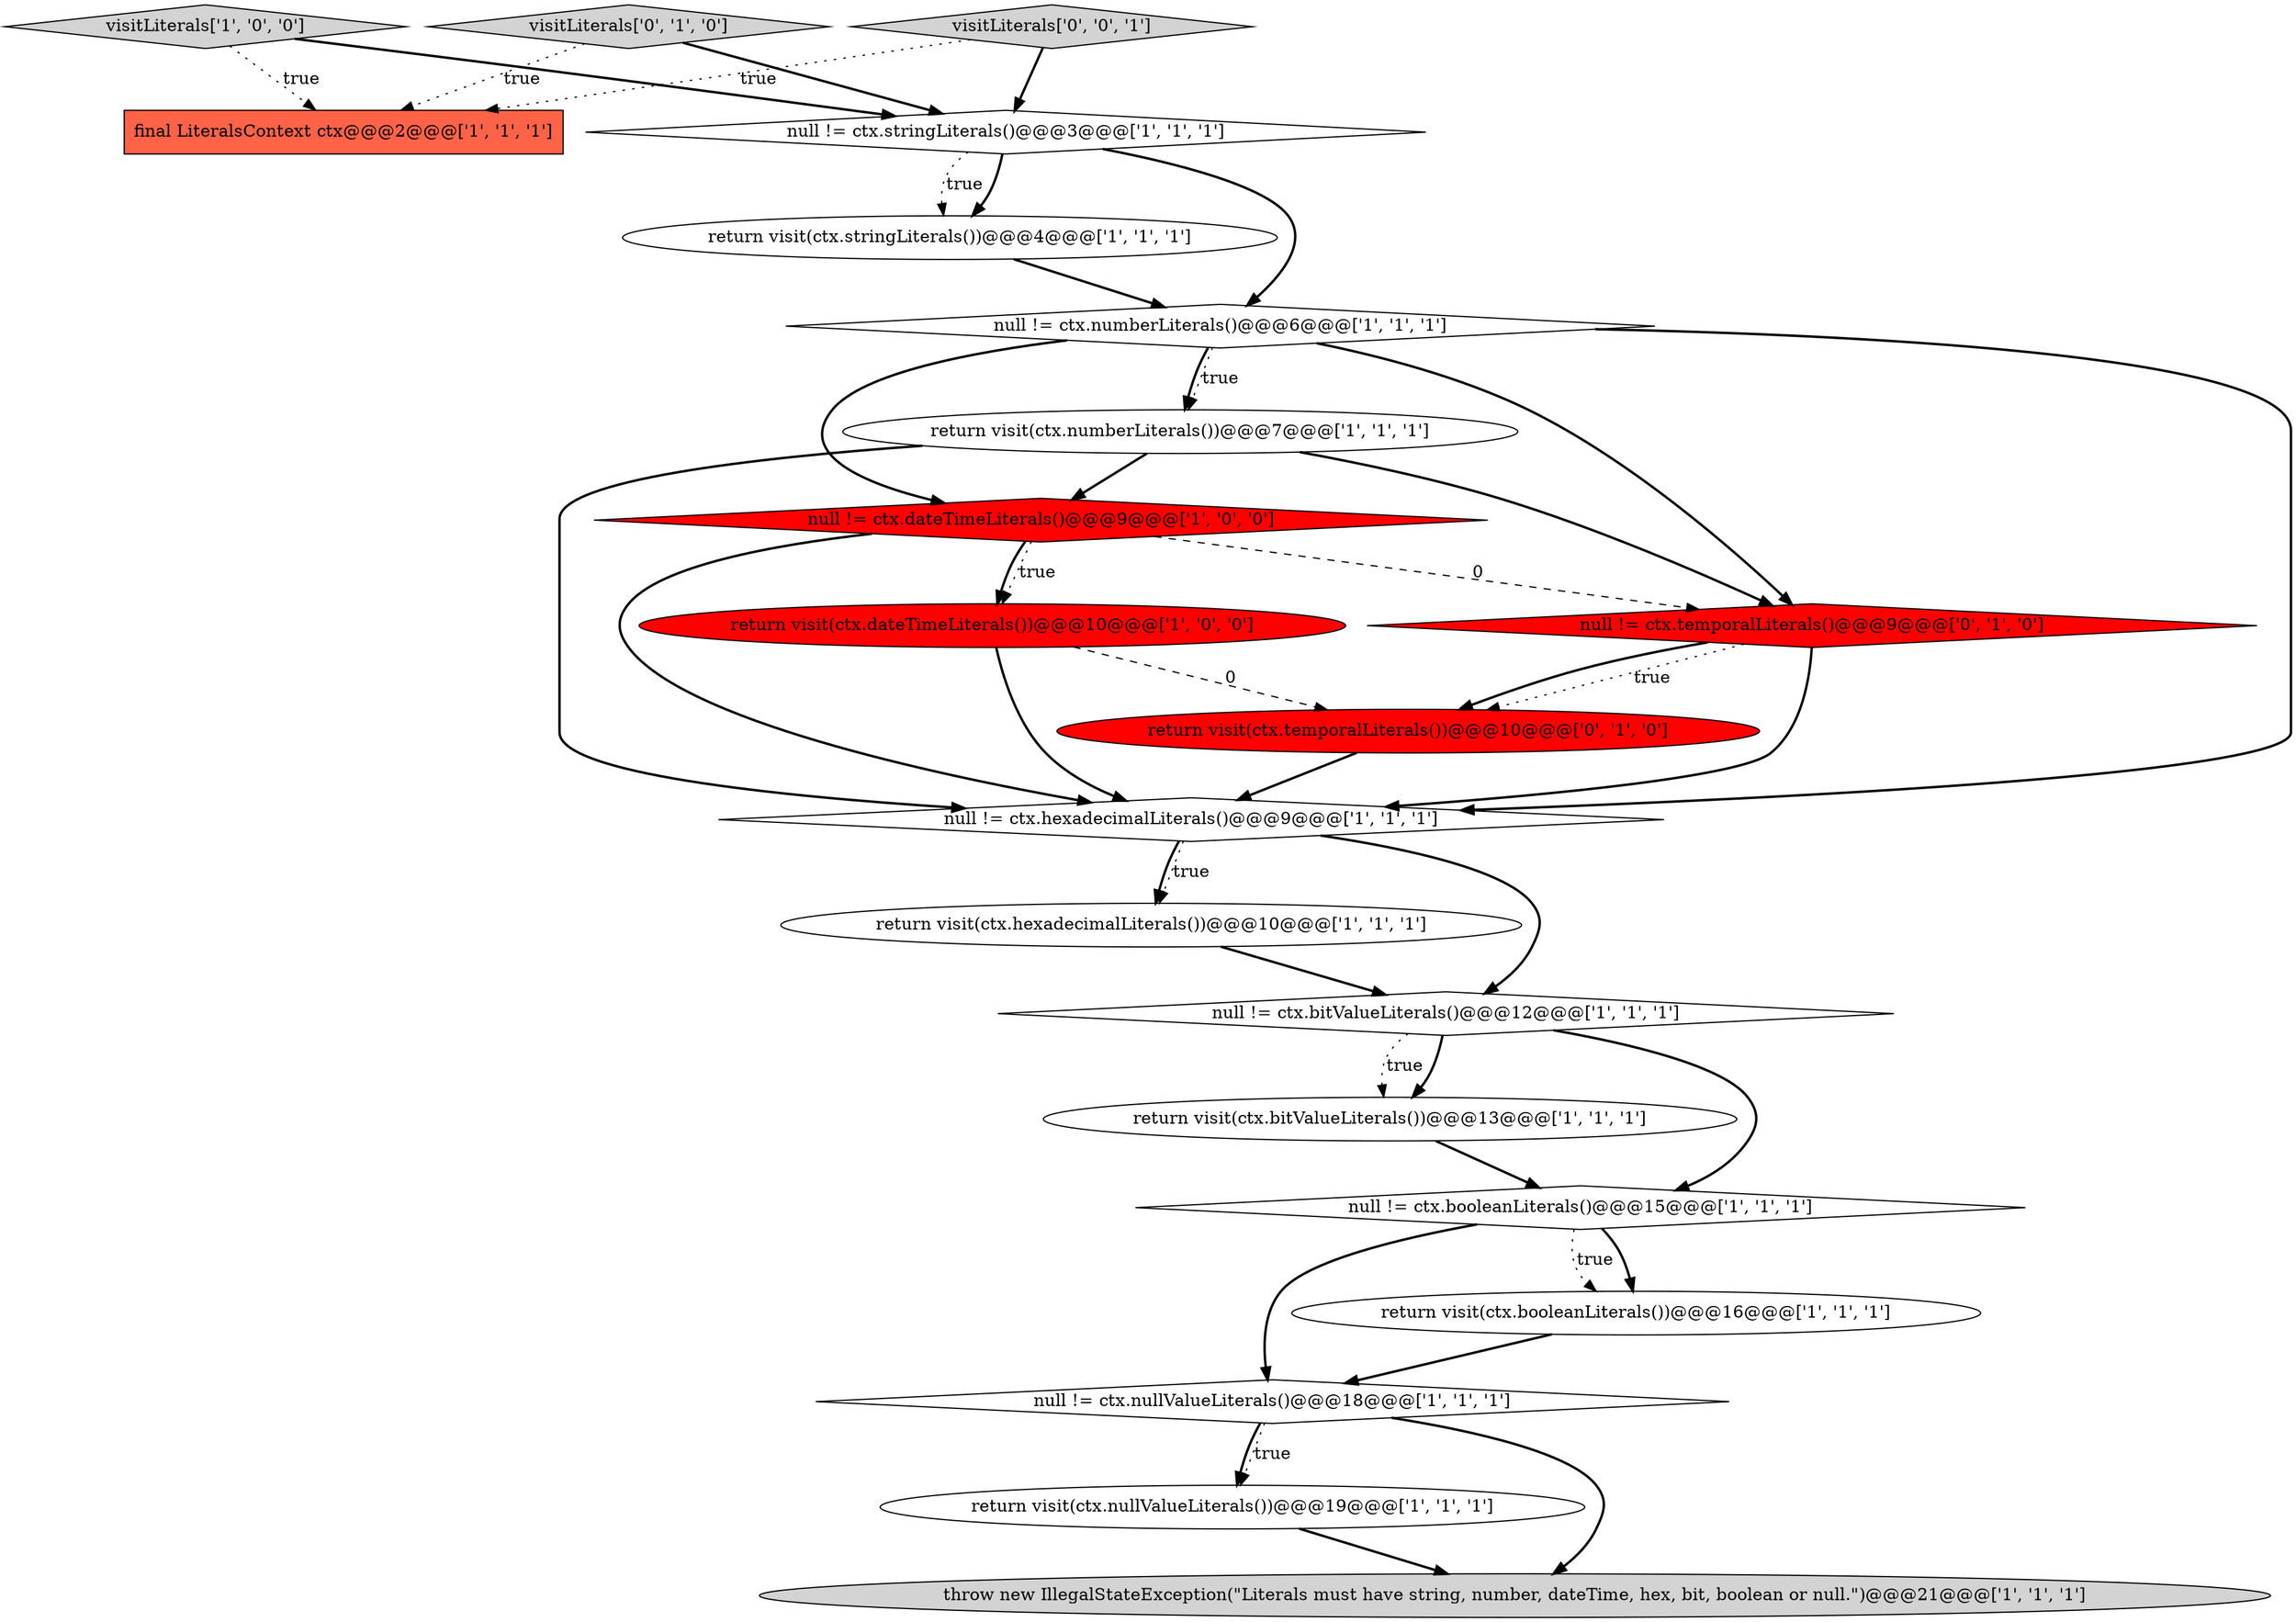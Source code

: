 digraph {
9 [style = filled, label = "null != ctx.booleanLiterals()@@@15@@@['1', '1', '1']", fillcolor = white, shape = diamond image = "AAA0AAABBB1BBB"];
0 [style = filled, label = "return visit(ctx.stringLiterals())@@@4@@@['1', '1', '1']", fillcolor = white, shape = ellipse image = "AAA0AAABBB1BBB"];
16 [style = filled, label = "visitLiterals['1', '0', '0']", fillcolor = lightgray, shape = diamond image = "AAA0AAABBB1BBB"];
18 [style = filled, label = "null != ctx.temporalLiterals()@@@9@@@['0', '1', '0']", fillcolor = red, shape = diamond image = "AAA1AAABBB2BBB"];
20 [style = filled, label = "visitLiterals['0', '0', '1']", fillcolor = lightgray, shape = diamond image = "AAA0AAABBB3BBB"];
19 [style = filled, label = "return visit(ctx.temporalLiterals())@@@10@@@['0', '1', '0']", fillcolor = red, shape = ellipse image = "AAA1AAABBB2BBB"];
15 [style = filled, label = "return visit(ctx.numberLiterals())@@@7@@@['1', '1', '1']", fillcolor = white, shape = ellipse image = "AAA0AAABBB1BBB"];
8 [style = filled, label = "return visit(ctx.nullValueLiterals())@@@19@@@['1', '1', '1']", fillcolor = white, shape = ellipse image = "AAA0AAABBB1BBB"];
12 [style = filled, label = "null != ctx.dateTimeLiterals()@@@9@@@['1', '0', '0']", fillcolor = red, shape = diamond image = "AAA1AAABBB1BBB"];
7 [style = filled, label = "null != ctx.numberLiterals()@@@6@@@['1', '1', '1']", fillcolor = white, shape = diamond image = "AAA0AAABBB1BBB"];
17 [style = filled, label = "visitLiterals['0', '1', '0']", fillcolor = lightgray, shape = diamond image = "AAA0AAABBB2BBB"];
5 [style = filled, label = "return visit(ctx.hexadecimalLiterals())@@@10@@@['1', '1', '1']", fillcolor = white, shape = ellipse image = "AAA0AAABBB1BBB"];
13 [style = filled, label = "throw new IllegalStateException(\"Literals must have string, number, dateTime, hex, bit, boolean or null.\")@@@21@@@['1', '1', '1']", fillcolor = lightgray, shape = ellipse image = "AAA0AAABBB1BBB"];
14 [style = filled, label = "return visit(ctx.bitValueLiterals())@@@13@@@['1', '1', '1']", fillcolor = white, shape = ellipse image = "AAA0AAABBB1BBB"];
11 [style = filled, label = "null != ctx.hexadecimalLiterals()@@@9@@@['1', '1', '1']", fillcolor = white, shape = diamond image = "AAA0AAABBB1BBB"];
10 [style = filled, label = "final LiteralsContext ctx@@@2@@@['1', '1', '1']", fillcolor = tomato, shape = box image = "AAA0AAABBB1BBB"];
4 [style = filled, label = "null != ctx.nullValueLiterals()@@@18@@@['1', '1', '1']", fillcolor = white, shape = diamond image = "AAA0AAABBB1BBB"];
2 [style = filled, label = "null != ctx.bitValueLiterals()@@@12@@@['1', '1', '1']", fillcolor = white, shape = diamond image = "AAA0AAABBB1BBB"];
3 [style = filled, label = "return visit(ctx.booleanLiterals())@@@16@@@['1', '1', '1']", fillcolor = white, shape = ellipse image = "AAA0AAABBB1BBB"];
1 [style = filled, label = "return visit(ctx.dateTimeLiterals())@@@10@@@['1', '0', '0']", fillcolor = red, shape = ellipse image = "AAA1AAABBB1BBB"];
6 [style = filled, label = "null != ctx.stringLiterals()@@@3@@@['1', '1', '1']", fillcolor = white, shape = diamond image = "AAA0AAABBB1BBB"];
7->11 [style = bold, label=""];
17->6 [style = bold, label=""];
7->12 [style = bold, label=""];
16->6 [style = bold, label=""];
9->4 [style = bold, label=""];
4->13 [style = bold, label=""];
18->11 [style = bold, label=""];
12->11 [style = bold, label=""];
18->19 [style = dotted, label="true"];
18->19 [style = bold, label=""];
1->19 [style = dashed, label="0"];
12->1 [style = dotted, label="true"];
4->8 [style = dotted, label="true"];
19->11 [style = bold, label=""];
11->5 [style = dotted, label="true"];
6->0 [style = bold, label=""];
2->9 [style = bold, label=""];
20->6 [style = bold, label=""];
12->1 [style = bold, label=""];
7->15 [style = dotted, label="true"];
16->10 [style = dotted, label="true"];
3->4 [style = bold, label=""];
11->2 [style = bold, label=""];
15->18 [style = bold, label=""];
1->11 [style = bold, label=""];
0->7 [style = bold, label=""];
17->10 [style = dotted, label="true"];
11->5 [style = bold, label=""];
5->2 [style = bold, label=""];
15->11 [style = bold, label=""];
20->10 [style = dotted, label="true"];
2->14 [style = bold, label=""];
7->18 [style = bold, label=""];
9->3 [style = bold, label=""];
7->15 [style = bold, label=""];
2->14 [style = dotted, label="true"];
14->9 [style = bold, label=""];
4->8 [style = bold, label=""];
15->12 [style = bold, label=""];
12->18 [style = dashed, label="0"];
6->0 [style = dotted, label="true"];
6->7 [style = bold, label=""];
9->3 [style = dotted, label="true"];
8->13 [style = bold, label=""];
}
